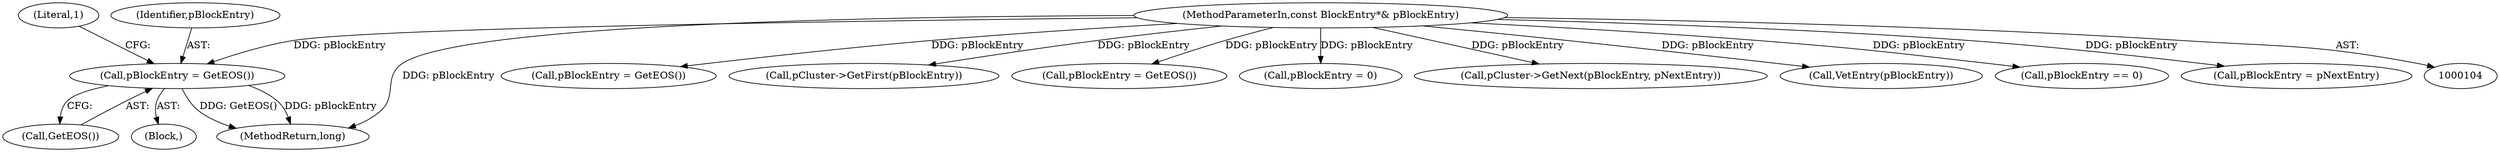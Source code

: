 digraph "0_Android_cc274e2abe8b2a6698a5c47d8aa4bb45f1f9538d_17@pointer" {
"1000217" [label="(Call,pBlockEntry = GetEOS())"];
"1000105" [label="(MethodParameterIn,const BlockEntry*& pBlockEntry)"];
"1000133" [label="(Call,pBlockEntry = GetEOS())"];
"1000217" [label="(Call,pBlockEntry = GetEOS())"];
"1000221" [label="(Literal,1)"];
"1000146" [label="(Call,pCluster->GetFirst(pBlockEntry))"];
"1000122" [label="(Call,pBlockEntry = GetEOS())"];
"1000138" [label="(Call,pBlockEntry = 0)"];
"1000105" [label="(MethodParameterIn,const BlockEntry*& pBlockEntry)"];
"1000189" [label="(Call,pCluster->GetNext(pBlockEntry, pNextEntry))"];
"1000219" [label="(Call,GetEOS())"];
"1000218" [label="(Identifier,pBlockEntry)"];
"1000182" [label="(Call,VetEntry(pBlockEntry))"];
"1000106" [label="(Block,)"];
"1000155" [label="(Call,pBlockEntry == 0)"];
"1000222" [label="(MethodReturn,long)"];
"1000203" [label="(Call,pBlockEntry = pNextEntry)"];
"1000217" -> "1000106"  [label="AST: "];
"1000217" -> "1000219"  [label="CFG: "];
"1000218" -> "1000217"  [label="AST: "];
"1000219" -> "1000217"  [label="AST: "];
"1000221" -> "1000217"  [label="CFG: "];
"1000217" -> "1000222"  [label="DDG: GetEOS()"];
"1000217" -> "1000222"  [label="DDG: pBlockEntry"];
"1000105" -> "1000217"  [label="DDG: pBlockEntry"];
"1000105" -> "1000104"  [label="AST: "];
"1000105" -> "1000222"  [label="DDG: pBlockEntry"];
"1000105" -> "1000122"  [label="DDG: pBlockEntry"];
"1000105" -> "1000133"  [label="DDG: pBlockEntry"];
"1000105" -> "1000138"  [label="DDG: pBlockEntry"];
"1000105" -> "1000146"  [label="DDG: pBlockEntry"];
"1000105" -> "1000155"  [label="DDG: pBlockEntry"];
"1000105" -> "1000182"  [label="DDG: pBlockEntry"];
"1000105" -> "1000189"  [label="DDG: pBlockEntry"];
"1000105" -> "1000203"  [label="DDG: pBlockEntry"];
}
